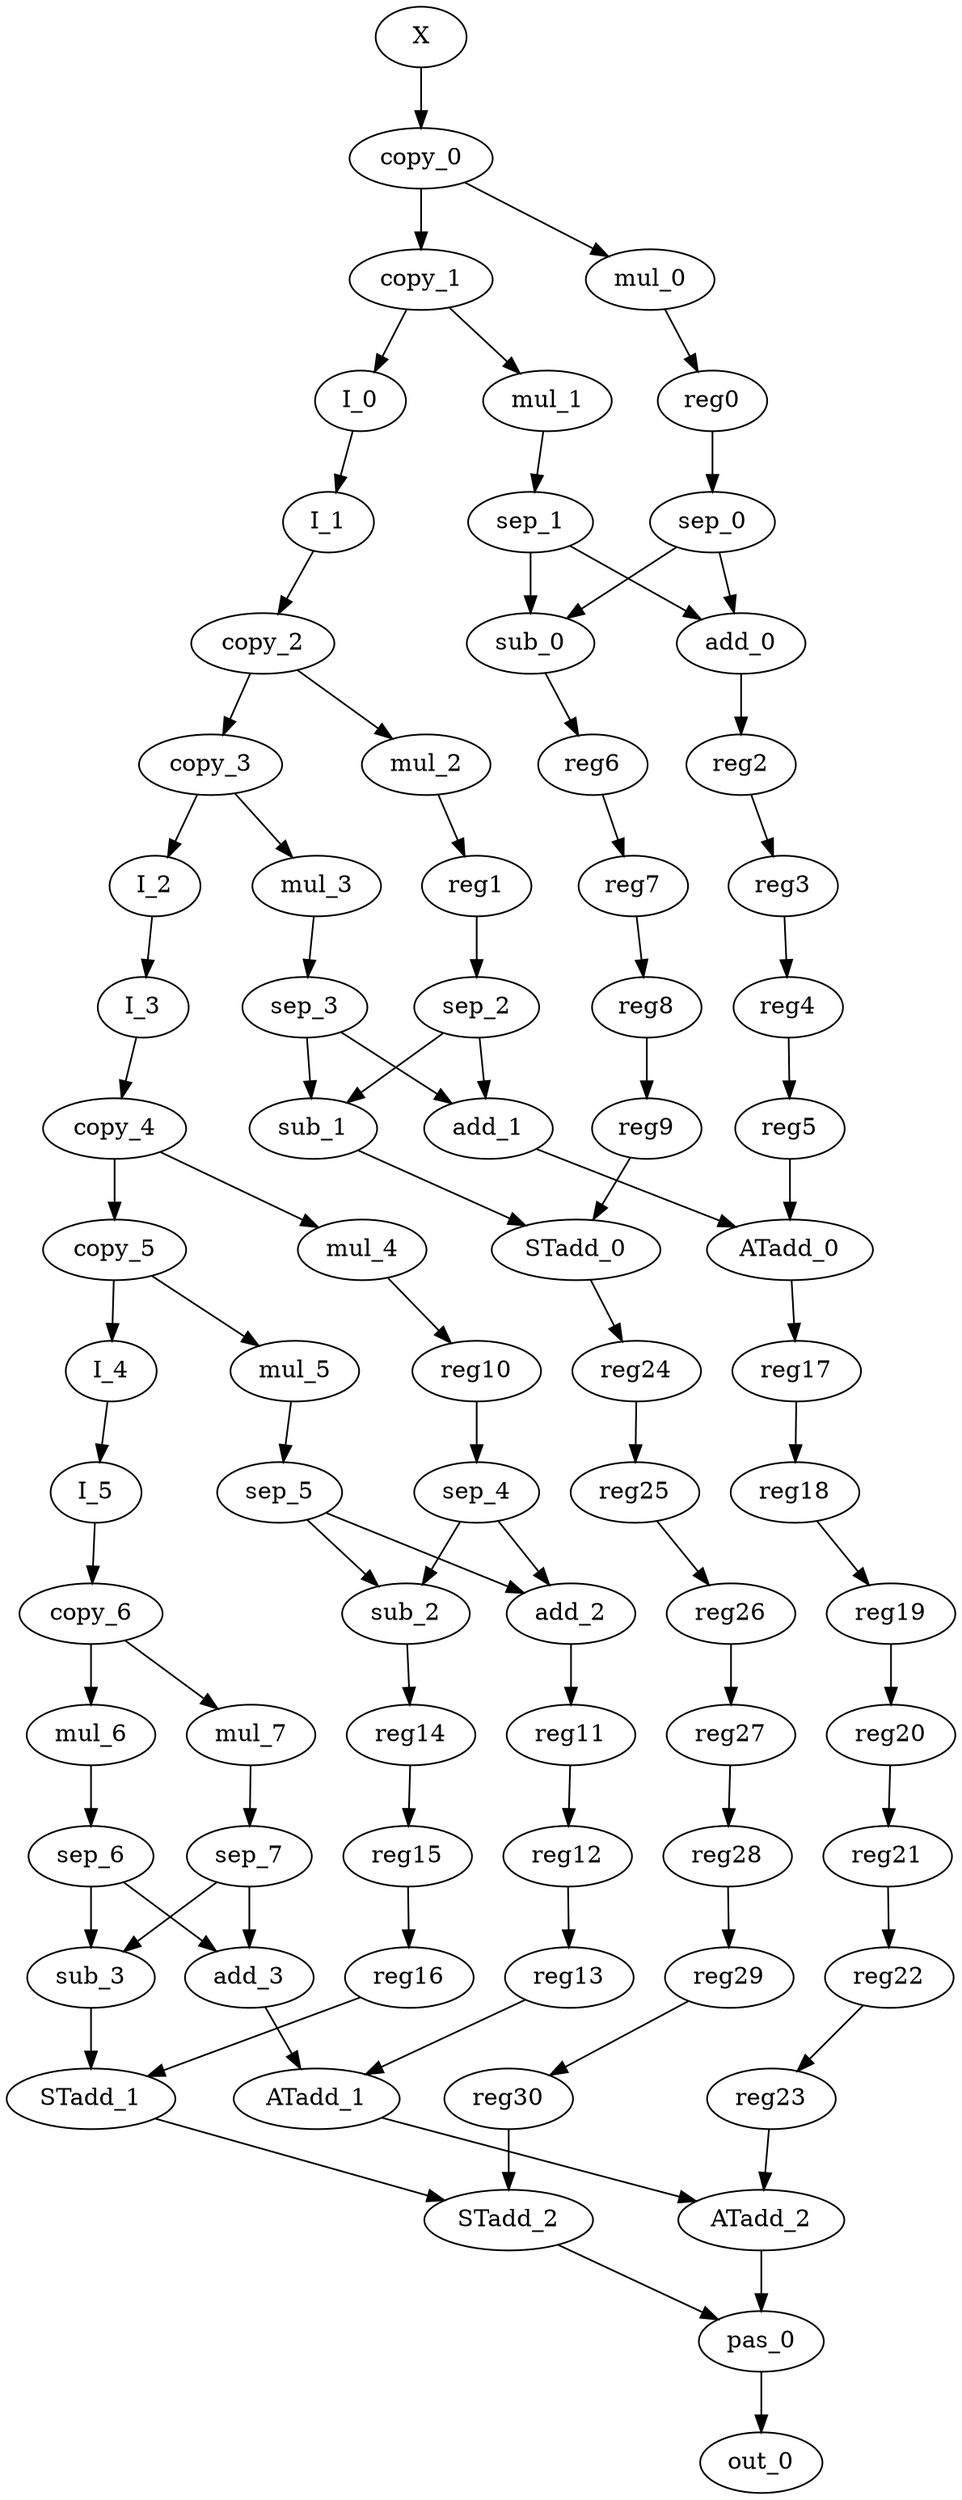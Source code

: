 digraph G {
    sub_1;
    STadd_0;
    ATadd_2;
    pas_0;
    copy_2;
    copy_3;
    mul_2;
    mul_1;
    sep_1;
    sub_3;
    STadd_1;
    copy_6;
    mul_6;
    mul_7;
    add_1;
    ATadd_0;
    add_2;
    reg11;
    STadd_2;
    sep_6;
    add_3;
    ATadd_1;
    sep_3;
    sep_4;
    sub_2;
    sep_2;
    copy_5;
    mul_5;
    I_4;
    sep_0;
    add_0;
    sub_0;
    I_3;
    copy_4;
    sep_5;
    sep_7;
    reg24;
    I_0;
    I_1;
    copy_1;
    mul_0;
    reg0;
    I_2;
    reg17;
    reg2;
    I_5;
    out_0;
    copy_0;
    mul_3;
    mul_4;
    reg10;
    reg6;
    reg14;
    reg1;
    X;
    reg25;
    reg26;
    reg27;
    reg28;
    reg29;
    reg30;
    reg12;
    reg13;
    reg7;
    reg8;
    reg9;
    reg18;
    reg19;
    reg20;
    reg21;
    reg22;
    reg23;
    reg3;
    reg4;
    reg5;
    reg15;
    reg16;
    sub_1 -> STadd_0 [weight=0];
    STadd_0 -> reg24 [weight=0];
    ATadd_2 -> pas_0 [weight=2];
    pas_0 -> out_0 [weight=0];
    copy_2 -> copy_3 [weight=0];
    copy_2 -> mul_2 [weight=0];
    copy_3 -> mul_3 [weight=0];
    copy_3 -> I_2 [weight=0];
    mul_2 -> reg1 [weight=0];
    mul_1 -> sep_1 [weight=0];
    sep_1 -> add_0 [weight=0];
    sep_1 -> sub_0 [weight=1];
    sub_3 -> STadd_1 [weight=2];
    STadd_1 -> STadd_2 [weight=0];
    copy_6 -> mul_6 [weight=2];
    copy_6 -> mul_7 [weight=0];
    mul_6 -> sep_6 [weight=1];
    mul_7 -> sep_7 [weight=0];
    add_1 -> ATadd_0 [weight=0];
    ATadd_0 -> reg17 [weight=0];
    add_2 -> reg11 [weight=1];
    reg11 -> reg12 [weight=0];
    STadd_2 -> pas_0 [weight=0];
    sep_6 -> sub_3 [weight=1];
    sep_6 -> add_3 [weight=0];
    add_3 -> ATadd_1 [weight=0];
    ATadd_1 -> ATadd_2 [weight=0];
    sep_3 -> sub_1 [weight=0];
    sep_3 -> add_1 [weight=0];
    sep_4 -> add_2 [weight=0];
    sep_4 -> sub_2 [weight=0];
    sub_2 -> reg14 [weight=0];
    sep_2 -> add_1 [weight=0];
    sep_2 -> sub_1 [weight=0];
    copy_5 -> mul_5 [weight=0];
    copy_5 -> I_4 [weight=0];
    mul_5 -> sep_5 [weight=0];
    I_4 -> I_5 [weight=0];
    sep_0 -> add_0 [weight=0];
    sep_0 -> sub_0 [weight=0];
    add_0 -> reg2 [weight=1];
    sub_0 -> reg6 [weight=0];
    I_3 -> copy_4 [weight=0];
    copy_4 -> copy_5 [weight=2];
    copy_4 -> mul_4 [weight=0];
    sep_5 -> sub_2 [weight=0];
    sep_5 -> add_2 [weight=0];
    sep_7 -> sub_3 [weight=0];
    sep_7 -> add_3 [weight=1];
    reg24 -> reg25 [weight=0];
    I_0 -> I_1 [weight=0];
    I_1 -> copy_2 [weight=0];
    copy_1 -> mul_1 [weight=0];
    copy_1 -> I_0 [weight=0];
    mul_0 -> reg0 [weight=0];
    reg0 -> sep_0 [weight=1];
    I_2 -> I_3 [weight=0];
    reg17 -> reg18 [weight=0];
    reg2 -> reg3 [weight=0];
    I_5 -> copy_6 [weight=0];
    copy_0 -> copy_1 [weight=2];
    copy_0 -> mul_0 [weight=0];
    mul_3 -> sep_3 [weight=0];
    mul_4 -> reg10 [weight=0];
    reg10 -> sep_4 [weight=1];
    reg6 -> reg7 [weight=0];
    reg14 -> reg15 [weight=0];
    reg1 -> sep_2 [weight=1];
    X -> copy_0 [weight=0];
    reg25 -> reg26 [weight=0];
    reg26 -> reg27 [weight=0];
    reg27 -> reg28 [weight=0];
    reg28 -> reg29 [weight=0];
    reg29 -> reg30 [weight=0];
    reg30 -> STadd_2 [weight=3];
    reg12 -> reg13 [weight=0];
    reg13 -> ATadd_1 [weight=0];
    reg7 -> reg8 [weight=0];
    reg8 -> reg9 [weight=1];
    reg9 -> STadd_0 [weight=0];
    reg18 -> reg19 [weight=0];
    reg19 -> reg20 [weight=0];
    reg20 -> reg21 [weight=0];
    reg21 -> reg22 [weight=0];
    reg22 -> reg23 [weight=0];
    reg23 -> ATadd_2 [weight=0];
    reg3 -> reg4 [weight=0];
    reg4 -> reg5 [weight=0];
    reg5 -> ATadd_0 [weight=2];
    reg15 -> reg16 [weight=0];
    reg16 -> STadd_1 [weight=0];
}
